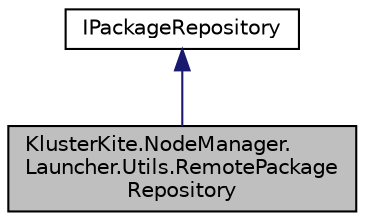 digraph "KlusterKite.NodeManager.Launcher.Utils.RemotePackageRepository"
{
  edge [fontname="Helvetica",fontsize="10",labelfontname="Helvetica",labelfontsize="10"];
  node [fontname="Helvetica",fontsize="10",shape=record];
  Node0 [label="KlusterKite.NodeManager.\lLauncher.Utils.RemotePackage\lRepository",height=0.2,width=0.4,color="black", fillcolor="grey75", style="filled", fontcolor="black"];
  Node1 -> Node0 [dir="back",color="midnightblue",fontsize="10",style="solid",fontname="Helvetica"];
  Node1 [label="IPackageRepository",height=0.2,width=0.4,color="black", fillcolor="white", style="filled",URL="$interface_kluster_kite_1_1_node_manager_1_1_launcher_1_1_utils_1_1_i_package_repository.html",tooltip="Abstraction to work with packages "];
}
